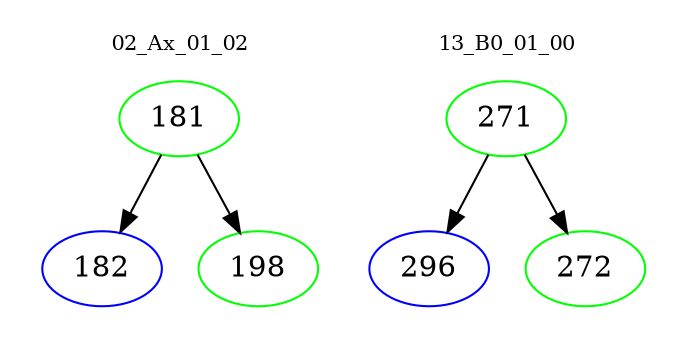digraph{
subgraph cluster_0 {
color = white
label = "02_Ax_01_02";
fontsize=10;
T0_181 [label="181", color="green"]
T0_181 -> T0_182 [color="black"]
T0_182 [label="182", color="blue"]
T0_181 -> T0_198 [color="black"]
T0_198 [label="198", color="green"]
}
subgraph cluster_1 {
color = white
label = "13_B0_01_00";
fontsize=10;
T1_271 [label="271", color="green"]
T1_271 -> T1_296 [color="black"]
T1_296 [label="296", color="blue"]
T1_271 -> T1_272 [color="black"]
T1_272 [label="272", color="green"]
}
}
